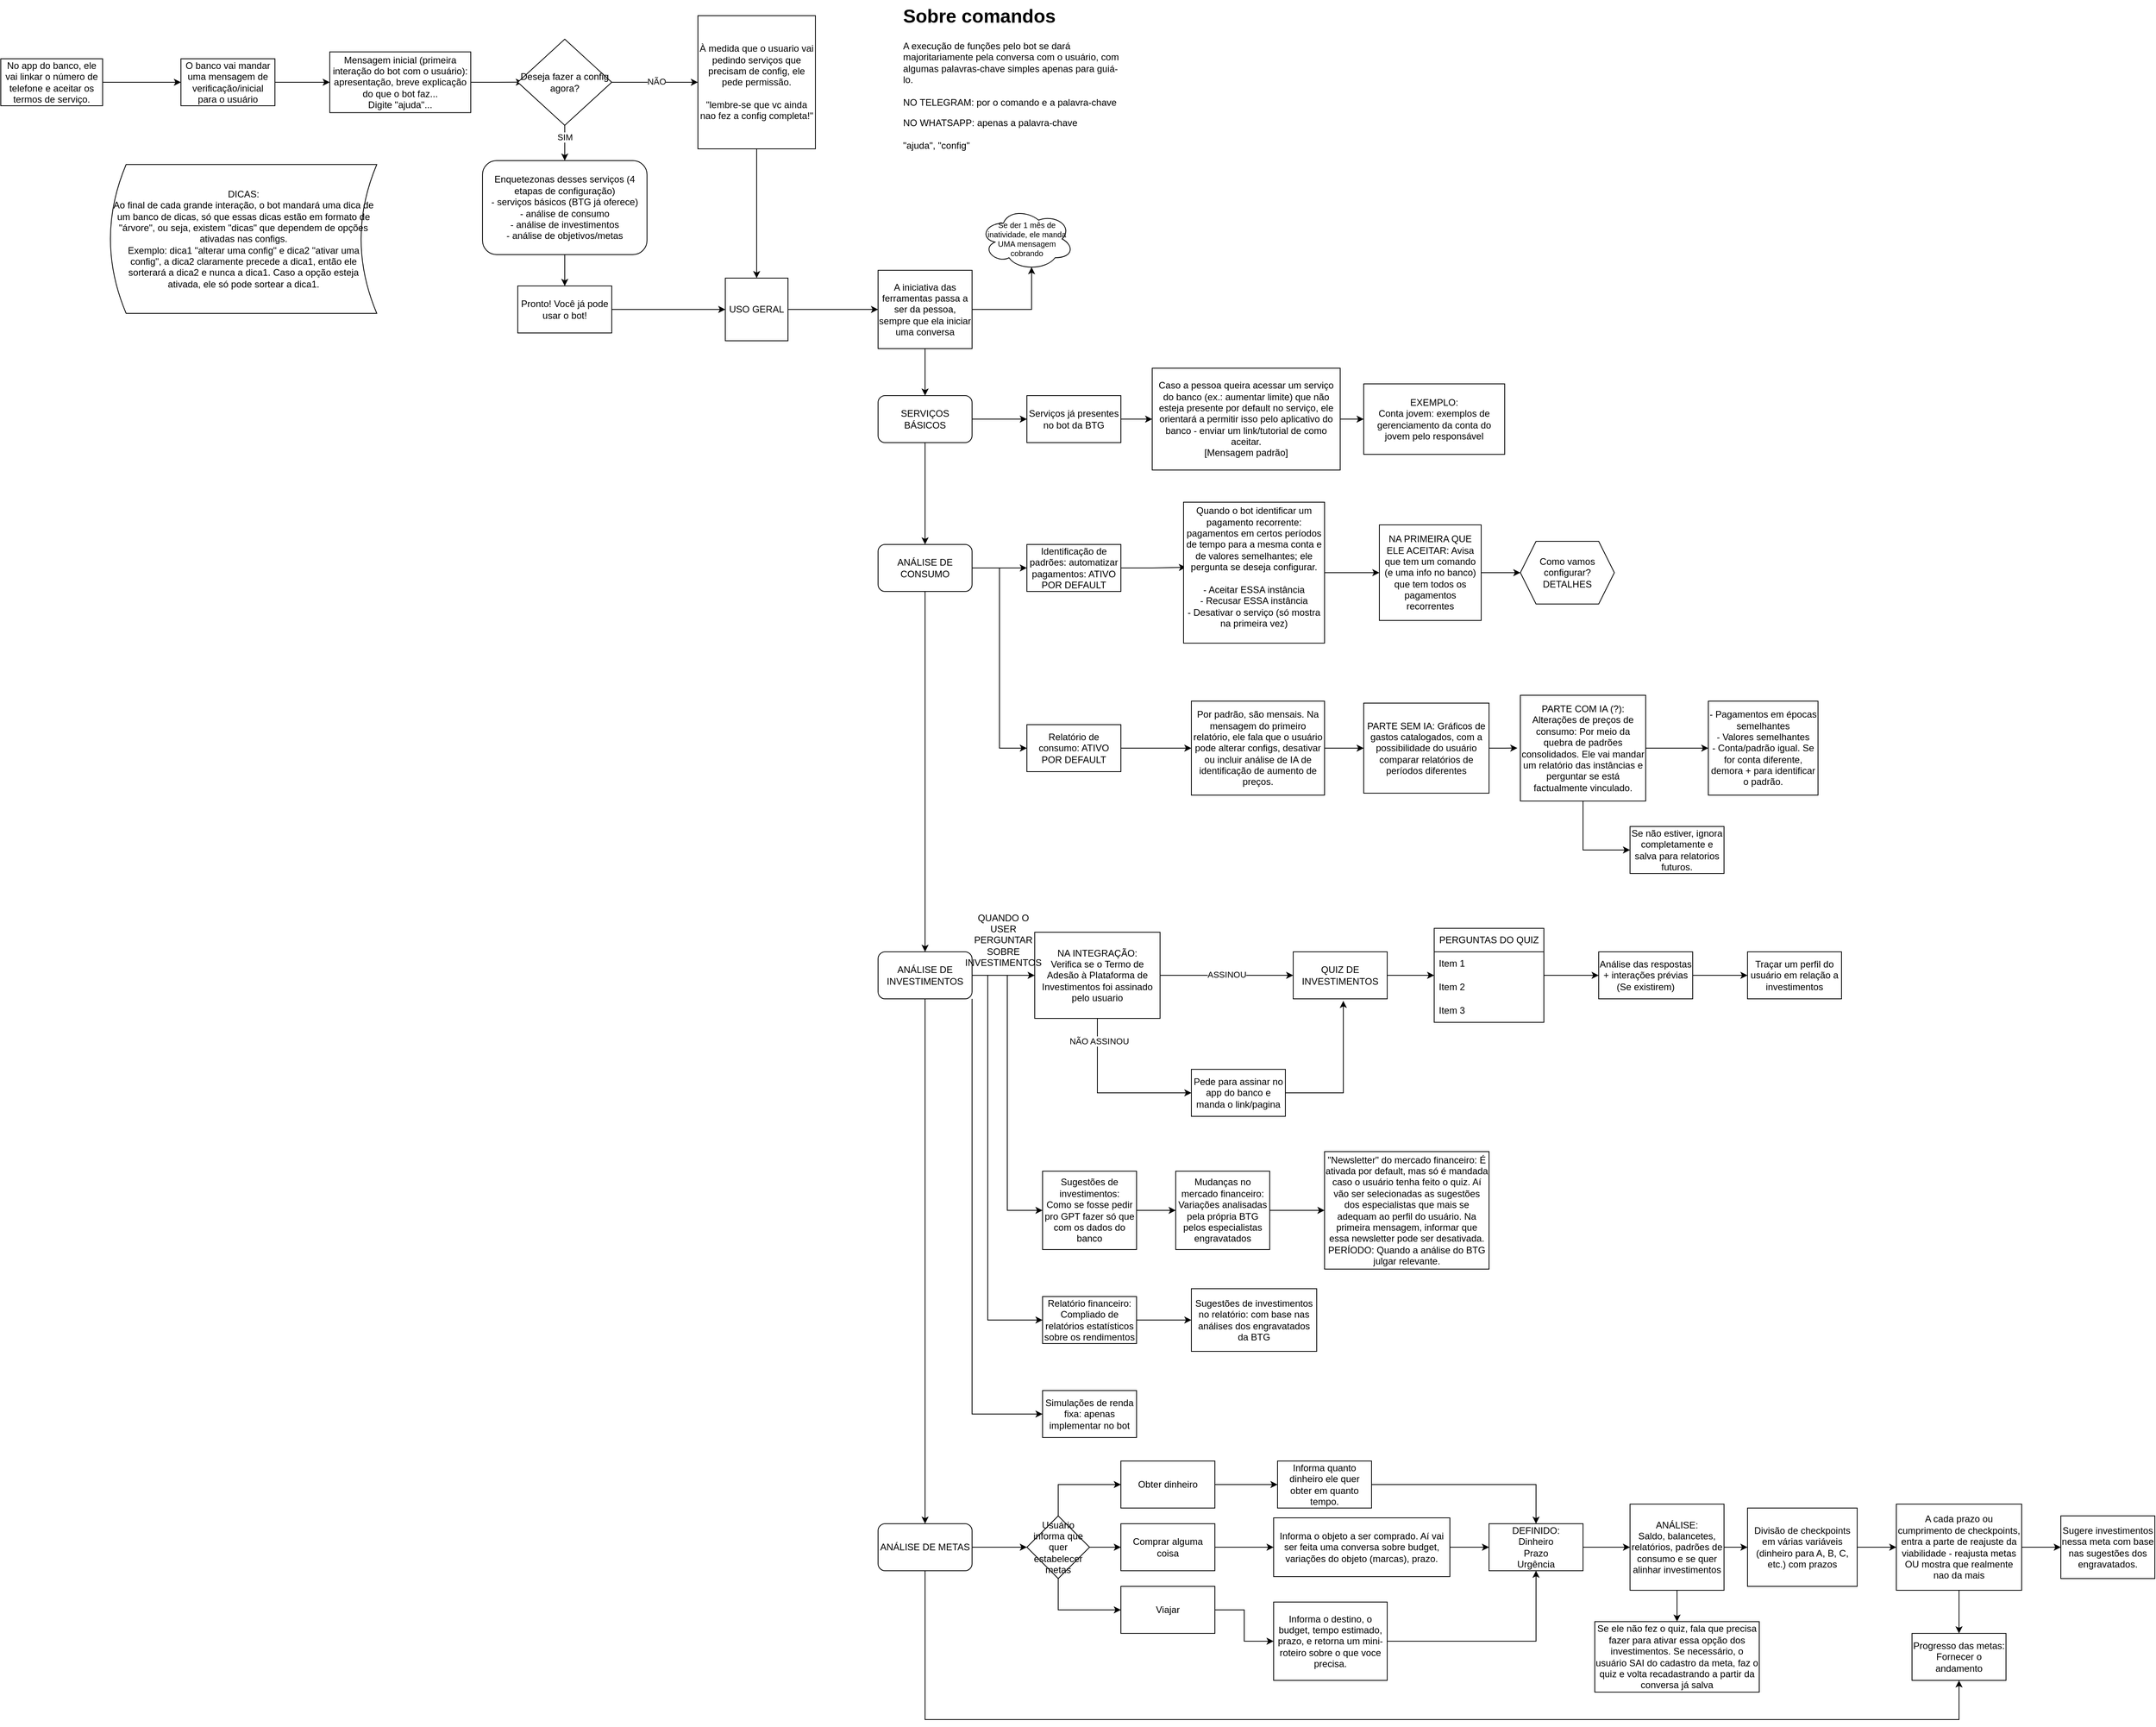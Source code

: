 <mxfile version="28.2.7">
  <diagram name="Page-1" id="_JsDTvI4LPfl8OlTr31s">
    <mxGraphModel dx="5813" dy="2687" grid="1" gridSize="10" guides="1" tooltips="1" connect="1" arrows="1" fold="1" page="1" pageScale="1" pageWidth="850" pageHeight="1100" math="0" shadow="0">
      <root>
        <mxCell id="0" />
        <mxCell id="1" parent="0" />
        <mxCell id="R2EAvxU0J0-hC88VYYGd-3" style="edgeStyle=orthogonalEdgeStyle;rounded=0;orthogonalLoop=1;jettySize=auto;html=1;" edge="1" parent="1" source="R2EAvxU0J0-hC88VYYGd-2">
          <mxGeometry relative="1" as="geometry">
            <mxPoint x="290" y="200" as="targetPoint" />
          </mxGeometry>
        </mxCell>
        <mxCell id="R2EAvxU0J0-hC88VYYGd-2" value="No app do banco, ele vai linkar o número de telefone e aceitar os termos de serviço." style="rounded=0;whiteSpace=wrap;html=1;" vertex="1" parent="1">
          <mxGeometry x="60" y="170" width="130" height="60" as="geometry" />
        </mxCell>
        <mxCell id="R2EAvxU0J0-hC88VYYGd-7" style="edgeStyle=orthogonalEdgeStyle;rounded=0;orthogonalLoop=1;jettySize=auto;html=1;" edge="1" parent="1" source="R2EAvxU0J0-hC88VYYGd-6">
          <mxGeometry relative="1" as="geometry">
            <mxPoint x="480" y="200" as="targetPoint" />
          </mxGeometry>
        </mxCell>
        <mxCell id="R2EAvxU0J0-hC88VYYGd-6" value="O banco vai mandar uma mensagem de verificação/inicial para o usuário" style="rounded=0;whiteSpace=wrap;html=1;" vertex="1" parent="1">
          <mxGeometry x="290" y="170" width="120" height="60" as="geometry" />
        </mxCell>
        <mxCell id="R2EAvxU0J0-hC88VYYGd-11" style="edgeStyle=orthogonalEdgeStyle;rounded=0;orthogonalLoop=1;jettySize=auto;html=1;entryX=0.054;entryY=0.499;entryDx=0;entryDy=0;entryPerimeter=0;" edge="1" parent="1" source="R2EAvxU0J0-hC88VYYGd-9" target="R2EAvxU0J0-hC88VYYGd-18">
          <mxGeometry relative="1" as="geometry">
            <mxPoint x="720" y="200" as="targetPoint" />
          </mxGeometry>
        </mxCell>
        <mxCell id="R2EAvxU0J0-hC88VYYGd-9" value="Mensagem inicial (primeira interação do bot com o usuário):&lt;br&gt;apresentação, breve explicação do que o bot faz...&lt;div&gt;Digite &quot;ajuda&quot;...&lt;/div&gt;" style="rounded=0;whiteSpace=wrap;html=1;" vertex="1" parent="1">
          <mxGeometry x="480" y="161.25" width="180" height="77.5" as="geometry" />
        </mxCell>
        <mxCell id="R2EAvxU0J0-hC88VYYGd-13" value="À medida que o usuario vai pedindo serviços que precisam de config, ele pede permissão.&lt;br&gt;&lt;br&gt;&quot;lembre-se que vc ainda nao fez a config completa!&quot;" style="rounded=0;whiteSpace=wrap;html=1;" vertex="1" parent="1">
          <mxGeometry x="950" y="115" width="150" height="170" as="geometry" />
        </mxCell>
        <mxCell id="R2EAvxU0J0-hC88VYYGd-17" style="edgeStyle=orthogonalEdgeStyle;rounded=0;orthogonalLoop=1;jettySize=auto;html=1;entryX=0.5;entryY=0;entryDx=0;entryDy=0;" edge="1" parent="1" source="R2EAvxU0J0-hC88VYYGd-15" target="R2EAvxU0J0-hC88VYYGd-16">
          <mxGeometry relative="1" as="geometry" />
        </mxCell>
        <mxCell id="R2EAvxU0J0-hC88VYYGd-15" value="Enquetezonas desses serviços (4 etapas de configuração)&lt;div&gt;- serviços básicos (BTG já oferece)&lt;/div&gt;- análise de consumo&lt;br&gt;- análise de investimentos&lt;br&gt;- análise de objetivos/metas" style="rounded=1;whiteSpace=wrap;html=1;" vertex="1" parent="1">
          <mxGeometry x="675" y="300" width="210" height="120" as="geometry" />
        </mxCell>
        <mxCell id="R2EAvxU0J0-hC88VYYGd-25" style="edgeStyle=orthogonalEdgeStyle;rounded=0;orthogonalLoop=1;jettySize=auto;html=1;" edge="1" parent="1" source="R2EAvxU0J0-hC88VYYGd-16" target="R2EAvxU0J0-hC88VYYGd-23">
          <mxGeometry relative="1" as="geometry" />
        </mxCell>
        <mxCell id="R2EAvxU0J0-hC88VYYGd-16" value="Pronto! Você já pode usar o bot!" style="rounded=0;whiteSpace=wrap;html=1;" vertex="1" parent="1">
          <mxGeometry x="720" y="460" width="120" height="60" as="geometry" />
        </mxCell>
        <mxCell id="R2EAvxU0J0-hC88VYYGd-19" style="edgeStyle=orthogonalEdgeStyle;rounded=0;orthogonalLoop=1;jettySize=auto;html=1;exitX=0.5;exitY=1;exitDx=0;exitDy=0;entryX=0.5;entryY=0;entryDx=0;entryDy=0;" edge="1" parent="1" source="R2EAvxU0J0-hC88VYYGd-18" target="R2EAvxU0J0-hC88VYYGd-15">
          <mxGeometry relative="1" as="geometry" />
        </mxCell>
        <mxCell id="R2EAvxU0J0-hC88VYYGd-20" value="SIM" style="edgeLabel;html=1;align=center;verticalAlign=middle;resizable=0;points=[];" vertex="1" connectable="0" parent="R2EAvxU0J0-hC88VYYGd-19">
          <mxGeometry x="-0.356" relative="1" as="geometry">
            <mxPoint as="offset" />
          </mxGeometry>
        </mxCell>
        <mxCell id="R2EAvxU0J0-hC88VYYGd-21" style="edgeStyle=orthogonalEdgeStyle;rounded=0;orthogonalLoop=1;jettySize=auto;html=1;entryX=0;entryY=0.5;entryDx=0;entryDy=0;" edge="1" parent="1" source="R2EAvxU0J0-hC88VYYGd-18" target="R2EAvxU0J0-hC88VYYGd-13">
          <mxGeometry relative="1" as="geometry">
            <mxPoint x="920.0" y="200" as="targetPoint" />
          </mxGeometry>
        </mxCell>
        <mxCell id="R2EAvxU0J0-hC88VYYGd-22" value="NÃO" style="edgeLabel;html=1;align=center;verticalAlign=middle;resizable=0;points=[];" vertex="1" connectable="0" parent="R2EAvxU0J0-hC88VYYGd-21">
          <mxGeometry x="0.036" y="1" relative="1" as="geometry">
            <mxPoint as="offset" />
          </mxGeometry>
        </mxCell>
        <mxCell id="R2EAvxU0J0-hC88VYYGd-18" value="Deseja fazer a config agora?" style="rhombus;whiteSpace=wrap;html=1;" vertex="1" parent="1">
          <mxGeometry x="720" y="145" width="120" height="110" as="geometry" />
        </mxCell>
        <mxCell id="R2EAvxU0J0-hC88VYYGd-27" style="edgeStyle=orthogonalEdgeStyle;rounded=0;orthogonalLoop=1;jettySize=auto;html=1;entryX=0;entryY=0.5;entryDx=0;entryDy=0;" edge="1" parent="1" source="R2EAvxU0J0-hC88VYYGd-23" target="R2EAvxU0J0-hC88VYYGd-26">
          <mxGeometry relative="1" as="geometry" />
        </mxCell>
        <mxCell id="R2EAvxU0J0-hC88VYYGd-23" value="USO GERAL" style="whiteSpace=wrap;html=1;aspect=fixed;" vertex="1" parent="1">
          <mxGeometry x="985" y="450" width="80" height="80" as="geometry" />
        </mxCell>
        <mxCell id="R2EAvxU0J0-hC88VYYGd-24" style="edgeStyle=orthogonalEdgeStyle;rounded=0;orthogonalLoop=1;jettySize=auto;html=1;entryX=0.5;entryY=0;entryDx=0;entryDy=0;" edge="1" parent="1" source="R2EAvxU0J0-hC88VYYGd-13" target="R2EAvxU0J0-hC88VYYGd-23">
          <mxGeometry relative="1" as="geometry" />
        </mxCell>
        <mxCell id="R2EAvxU0J0-hC88VYYGd-31" style="edgeStyle=orthogonalEdgeStyle;rounded=0;orthogonalLoop=1;jettySize=auto;html=1;entryX=0.55;entryY=0.95;entryDx=0;entryDy=0;entryPerimeter=0;" edge="1" parent="1" source="R2EAvxU0J0-hC88VYYGd-26" target="R2EAvxU0J0-hC88VYYGd-30">
          <mxGeometry relative="1" as="geometry">
            <mxPoint x="1380" y="490" as="targetPoint" />
            <Array as="points">
              <mxPoint x="1376" y="490" />
            </Array>
          </mxGeometry>
        </mxCell>
        <mxCell id="R2EAvxU0J0-hC88VYYGd-36" style="edgeStyle=orthogonalEdgeStyle;rounded=0;orthogonalLoop=1;jettySize=auto;html=1;entryX=0.5;entryY=0;entryDx=0;entryDy=0;" edge="1" parent="1" source="R2EAvxU0J0-hC88VYYGd-26" target="R2EAvxU0J0-hC88VYYGd-32">
          <mxGeometry relative="1" as="geometry" />
        </mxCell>
        <mxCell id="R2EAvxU0J0-hC88VYYGd-26" value="A iniciativa das ferramentas passa a ser da pessoa, sempre que ela iniciar uma conversa" style="rounded=0;whiteSpace=wrap;html=1;" vertex="1" parent="1">
          <mxGeometry x="1180" y="440" width="120" height="100" as="geometry" />
        </mxCell>
        <mxCell id="R2EAvxU0J0-hC88VYYGd-28" value="&lt;h1 style=&quot;margin-top: 0px;&quot;&gt;Sobre comandos&lt;/h1&gt;&lt;p&gt;A execução de funções pelo bot se dará majoritariamente pela conversa com o usuário, com algumas palavras-chave simples apenas para guiá-lo.&lt;br&gt;&lt;br&gt;NO TELEGRAM: por o comando e a palavra-chave&lt;/p&gt;&lt;p&gt;NO WHATSAPP: apenas a palavra-chave&lt;br&gt;&lt;br&gt;&quot;ajuda&quot;, &quot;config&quot;&lt;/p&gt;" style="text;html=1;whiteSpace=wrap;overflow=hidden;rounded=0;" vertex="1" parent="1">
          <mxGeometry x="1210" y="95" width="280" height="210" as="geometry" />
        </mxCell>
        <mxCell id="R2EAvxU0J0-hC88VYYGd-30" value="Se der 1 mês de inatividade, ele manda UMA mensagem cobrando" style="ellipse;shape=cloud;whiteSpace=wrap;html=1;verticalAlign=middle;fontSize=10;" vertex="1" parent="1">
          <mxGeometry x="1310" y="360" width="120" height="80" as="geometry" />
        </mxCell>
        <mxCell id="R2EAvxU0J0-hC88VYYGd-37" style="edgeStyle=orthogonalEdgeStyle;rounded=0;orthogonalLoop=1;jettySize=auto;html=1;exitX=0.5;exitY=1;exitDx=0;exitDy=0;entryX=0.5;entryY=0;entryDx=0;entryDy=0;" edge="1" parent="1" source="R2EAvxU0J0-hC88VYYGd-32" target="R2EAvxU0J0-hC88VYYGd-33">
          <mxGeometry relative="1" as="geometry" />
        </mxCell>
        <mxCell id="R2EAvxU0J0-hC88VYYGd-40" style="edgeStyle=orthogonalEdgeStyle;rounded=0;orthogonalLoop=1;jettySize=auto;html=1;" edge="1" parent="1" source="R2EAvxU0J0-hC88VYYGd-32">
          <mxGeometry relative="1" as="geometry">
            <mxPoint x="1370" y="630" as="targetPoint" />
          </mxGeometry>
        </mxCell>
        <mxCell id="R2EAvxU0J0-hC88VYYGd-32" value="SERVIÇOS BÁSICOS" style="rounded=1;whiteSpace=wrap;html=1;" vertex="1" parent="1">
          <mxGeometry x="1180" y="600" width="120" height="60" as="geometry" />
        </mxCell>
        <mxCell id="R2EAvxU0J0-hC88VYYGd-38" style="edgeStyle=orthogonalEdgeStyle;rounded=0;orthogonalLoop=1;jettySize=auto;html=1;exitX=0.5;exitY=1;exitDx=0;exitDy=0;entryX=0.5;entryY=0;entryDx=0;entryDy=0;" edge="1" parent="1" source="R2EAvxU0J0-hC88VYYGd-33" target="R2EAvxU0J0-hC88VYYGd-34">
          <mxGeometry relative="1" as="geometry" />
        </mxCell>
        <mxCell id="R2EAvxU0J0-hC88VYYGd-49" style="edgeStyle=orthogonalEdgeStyle;rounded=0;orthogonalLoop=1;jettySize=auto;html=1;exitX=1;exitY=0.5;exitDx=0;exitDy=0;" edge="1" parent="1" source="R2EAvxU0J0-hC88VYYGd-33">
          <mxGeometry relative="1" as="geometry">
            <mxPoint x="1370" y="819.939" as="targetPoint" />
            <Array as="points">
              <mxPoint x="1360" y="820" />
              <mxPoint x="1360" y="820" />
            </Array>
          </mxGeometry>
        </mxCell>
        <mxCell id="R2EAvxU0J0-hC88VYYGd-70" style="edgeStyle=orthogonalEdgeStyle;rounded=0;orthogonalLoop=1;jettySize=auto;html=1;entryX=0;entryY=0.5;entryDx=0;entryDy=0;" edge="1" parent="1" source="R2EAvxU0J0-hC88VYYGd-33" target="R2EAvxU0J0-hC88VYYGd-68">
          <mxGeometry relative="1" as="geometry" />
        </mxCell>
        <mxCell id="R2EAvxU0J0-hC88VYYGd-33" value="ANÁLISE DE CONSUMO" style="rounded=1;whiteSpace=wrap;html=1;" vertex="1" parent="1">
          <mxGeometry x="1180" y="790" width="120" height="60" as="geometry" />
        </mxCell>
        <mxCell id="R2EAvxU0J0-hC88VYYGd-39" style="edgeStyle=orthogonalEdgeStyle;rounded=0;orthogonalLoop=1;jettySize=auto;html=1;" edge="1" parent="1" source="R2EAvxU0J0-hC88VYYGd-34" target="R2EAvxU0J0-hC88VYYGd-35">
          <mxGeometry relative="1" as="geometry" />
        </mxCell>
        <mxCell id="R2EAvxU0J0-hC88VYYGd-87" style="edgeStyle=orthogonalEdgeStyle;rounded=0;orthogonalLoop=1;jettySize=auto;html=1;entryX=0;entryY=0.5;entryDx=0;entryDy=0;" edge="1" parent="1" source="R2EAvxU0J0-hC88VYYGd-34" target="R2EAvxU0J0-hC88VYYGd-86">
          <mxGeometry relative="1" as="geometry" />
        </mxCell>
        <mxCell id="R2EAvxU0J0-hC88VYYGd-113" style="edgeStyle=orthogonalEdgeStyle;rounded=0;orthogonalLoop=1;jettySize=auto;html=1;entryX=0;entryY=0.5;entryDx=0;entryDy=0;" edge="1" parent="1" source="R2EAvxU0J0-hC88VYYGd-34" target="R2EAvxU0J0-hC88VYYGd-114">
          <mxGeometry relative="1" as="geometry">
            <mxPoint x="1340" y="1670" as="targetPoint" />
          </mxGeometry>
        </mxCell>
        <mxCell id="R2EAvxU0J0-hC88VYYGd-122" style="edgeStyle=orthogonalEdgeStyle;rounded=0;orthogonalLoop=1;jettySize=auto;html=1;" edge="1" parent="1" source="R2EAvxU0J0-hC88VYYGd-34" target="R2EAvxU0J0-hC88VYYGd-121">
          <mxGeometry relative="1" as="geometry">
            <Array as="points">
              <mxPoint x="1320" y="1340" />
              <mxPoint x="1320" y="1780" />
            </Array>
          </mxGeometry>
        </mxCell>
        <mxCell id="R2EAvxU0J0-hC88VYYGd-127" style="edgeStyle=orthogonalEdgeStyle;rounded=0;orthogonalLoop=1;jettySize=auto;html=1;" edge="1" parent="1" source="R2EAvxU0J0-hC88VYYGd-34" target="R2EAvxU0J0-hC88VYYGd-126">
          <mxGeometry relative="1" as="geometry">
            <Array as="points">
              <mxPoint x="1300" y="1900" />
            </Array>
          </mxGeometry>
        </mxCell>
        <mxCell id="R2EAvxU0J0-hC88VYYGd-34" value="ANÁLISE DE INVESTIMENTOS" style="rounded=1;whiteSpace=wrap;html=1;" vertex="1" parent="1">
          <mxGeometry x="1180" y="1310" width="120" height="60" as="geometry" />
        </mxCell>
        <mxCell id="R2EAvxU0J0-hC88VYYGd-129" style="edgeStyle=orthogonalEdgeStyle;rounded=0;orthogonalLoop=1;jettySize=auto;html=1;" edge="1" parent="1" source="R2EAvxU0J0-hC88VYYGd-35" target="R2EAvxU0J0-hC88VYYGd-128">
          <mxGeometry relative="1" as="geometry" />
        </mxCell>
        <mxCell id="R2EAvxU0J0-hC88VYYGd-157" style="edgeStyle=orthogonalEdgeStyle;rounded=0;orthogonalLoop=1;jettySize=auto;html=1;" edge="1" parent="1" source="R2EAvxU0J0-hC88VYYGd-35" target="R2EAvxU0J0-hC88VYYGd-154">
          <mxGeometry relative="1" as="geometry">
            <Array as="points">
              <mxPoint x="1240" y="2290" />
              <mxPoint x="2560" y="2290" />
            </Array>
          </mxGeometry>
        </mxCell>
        <mxCell id="R2EAvxU0J0-hC88VYYGd-35" value="ANÁLISE DE METAS" style="rounded=1;whiteSpace=wrap;html=1;" vertex="1" parent="1">
          <mxGeometry x="1180" y="2040" width="120" height="60" as="geometry" />
        </mxCell>
        <mxCell id="R2EAvxU0J0-hC88VYYGd-42" style="edgeStyle=orthogonalEdgeStyle;rounded=0;orthogonalLoop=1;jettySize=auto;html=1;" edge="1" parent="1" source="R2EAvxU0J0-hC88VYYGd-41" target="R2EAvxU0J0-hC88VYYGd-43">
          <mxGeometry relative="1" as="geometry">
            <mxPoint x="1530" y="630" as="targetPoint" />
          </mxGeometry>
        </mxCell>
        <mxCell id="R2EAvxU0J0-hC88VYYGd-41" value="Serviços já presentes no bot da BTG" style="rounded=0;whiteSpace=wrap;html=1;" vertex="1" parent="1">
          <mxGeometry x="1370" y="600" width="120" height="60" as="geometry" />
        </mxCell>
        <mxCell id="R2EAvxU0J0-hC88VYYGd-46" style="edgeStyle=orthogonalEdgeStyle;rounded=0;orthogonalLoop=1;jettySize=auto;html=1;entryX=0;entryY=0.5;entryDx=0;entryDy=0;" edge="1" parent="1" source="R2EAvxU0J0-hC88VYYGd-43" target="R2EAvxU0J0-hC88VYYGd-45">
          <mxGeometry relative="1" as="geometry" />
        </mxCell>
        <mxCell id="R2EAvxU0J0-hC88VYYGd-43" value="Caso a pessoa queira acessar um serviço do banco (ex.: aumentar limite) que não esteja presente por default no serviço, ele orientará a permitir isso pelo aplicativo do banco - enviar um link/tutorial de como aceitar.&lt;br&gt;[Mensagem padrão]" style="rounded=0;whiteSpace=wrap;html=1;" vertex="1" parent="1">
          <mxGeometry x="1530" y="565" width="240" height="130" as="geometry" />
        </mxCell>
        <mxCell id="R2EAvxU0J0-hC88VYYGd-45" value="&lt;div&gt;EXEMPLO:&lt;/div&gt;&lt;div&gt;Conta jovem: exemplos de gerenciamento da conta do jovem pelo responsável&lt;/div&gt;" style="rounded=0;whiteSpace=wrap;html=1;" vertex="1" parent="1">
          <mxGeometry x="1800" y="585" width="180" height="90" as="geometry" />
        </mxCell>
        <mxCell id="R2EAvxU0J0-hC88VYYGd-53" style="edgeStyle=orthogonalEdgeStyle;rounded=0;orthogonalLoop=1;jettySize=auto;html=1;entryX=0.017;entryY=0.462;entryDx=0;entryDy=0;entryPerimeter=0;" edge="1" parent="1" source="R2EAvxU0J0-hC88VYYGd-50" target="R2EAvxU0J0-hC88VYYGd-54">
          <mxGeometry relative="1" as="geometry">
            <mxPoint x="1430" y="920" as="targetPoint" />
          </mxGeometry>
        </mxCell>
        <mxCell id="R2EAvxU0J0-hC88VYYGd-50" value="Identificação de padrões: automatizar pagamentos: ATIVO POR DEFAULT" style="rounded=0;whiteSpace=wrap;html=1;" vertex="1" parent="1">
          <mxGeometry x="1370" y="790" width="120" height="60" as="geometry" />
        </mxCell>
        <mxCell id="R2EAvxU0J0-hC88VYYGd-64" style="edgeStyle=orthogonalEdgeStyle;rounded=0;orthogonalLoop=1;jettySize=auto;html=1;" edge="1" parent="1" source="R2EAvxU0J0-hC88VYYGd-54" target="R2EAvxU0J0-hC88VYYGd-65">
          <mxGeometry relative="1" as="geometry">
            <mxPoint x="1820" y="826.0" as="targetPoint" />
          </mxGeometry>
        </mxCell>
        <mxCell id="R2EAvxU0J0-hC88VYYGd-54" value="Quando o bot identificar um pagamento recorrente: pagamentos em certos períodos de tempo para a mesma conta e de valores semelhantes; ele pergunta se deseja configurar.&lt;br&gt;&lt;div&gt;&lt;br&gt;&lt;/div&gt;&lt;div&gt;- Aceitar ESSA instância&lt;/div&gt;&lt;div&gt;- Recusar ESSA instância&lt;/div&gt;&lt;div&gt;- Desativar o serviço (só mostra na primeira vez)&lt;br&gt;&lt;br&gt;&lt;/div&gt;" style="rounded=0;whiteSpace=wrap;html=1;align=center;" vertex="1" parent="1">
          <mxGeometry x="1570" y="736.0" width="180" height="180" as="geometry" />
        </mxCell>
        <mxCell id="R2EAvxU0J0-hC88VYYGd-66" style="edgeStyle=orthogonalEdgeStyle;rounded=0;orthogonalLoop=1;jettySize=auto;html=1;" edge="1" parent="1" source="R2EAvxU0J0-hC88VYYGd-65">
          <mxGeometry relative="1" as="geometry">
            <mxPoint x="2000" y="826" as="targetPoint" />
          </mxGeometry>
        </mxCell>
        <mxCell id="R2EAvxU0J0-hC88VYYGd-65" value="NA PRIMEIRA QUE ELE ACEITAR: Avisa que tem um comando (e uma info no banco) que tem todos os pagamentos recorrentes" style="rounded=0;whiteSpace=wrap;html=1;" vertex="1" parent="1">
          <mxGeometry x="1820" y="765" width="130" height="122" as="geometry" />
        </mxCell>
        <mxCell id="R2EAvxU0J0-hC88VYYGd-67" value="Como vamos configurar?&lt;br&gt;DETALHES" style="shape=hexagon;perimeter=hexagonPerimeter2;whiteSpace=wrap;html=1;fixedSize=1;" vertex="1" parent="1">
          <mxGeometry x="2000" y="786" width="120" height="80" as="geometry" />
        </mxCell>
        <mxCell id="R2EAvxU0J0-hC88VYYGd-72" style="edgeStyle=orthogonalEdgeStyle;rounded=0;orthogonalLoop=1;jettySize=auto;html=1;entryX=0;entryY=0.5;entryDx=0;entryDy=0;" edge="1" parent="1" source="R2EAvxU0J0-hC88VYYGd-68" target="R2EAvxU0J0-hC88VYYGd-73">
          <mxGeometry relative="1" as="geometry">
            <mxPoint x="1570" y="1010" as="targetPoint" />
          </mxGeometry>
        </mxCell>
        <mxCell id="R2EAvxU0J0-hC88VYYGd-68" value="Relatório de consumo: ATIVO POR DEFAULT" style="rounded=0;whiteSpace=wrap;html=1;" vertex="1" parent="1">
          <mxGeometry x="1370" y="1020" width="120" height="60" as="geometry" />
        </mxCell>
        <mxCell id="R2EAvxU0J0-hC88VYYGd-75" style="edgeStyle=orthogonalEdgeStyle;rounded=0;orthogonalLoop=1;jettySize=auto;html=1;" edge="1" parent="1" source="R2EAvxU0J0-hC88VYYGd-73">
          <mxGeometry relative="1" as="geometry">
            <mxPoint x="1800" y="1050" as="targetPoint" />
          </mxGeometry>
        </mxCell>
        <mxCell id="R2EAvxU0J0-hC88VYYGd-73" value="Por padrão, são mensais. Na mensagem do primeiro relatório, ele fala que o usuário pode alterar configs, desativar ou incluir análise de IA de identificação de aumento de preços." style="rounded=0;whiteSpace=wrap;html=1;" vertex="1" parent="1">
          <mxGeometry x="1580" y="990" width="170" height="120" as="geometry" />
        </mxCell>
        <mxCell id="R2EAvxU0J0-hC88VYYGd-76" value="&lt;div&gt;DICAS:&lt;/div&gt;Ao final de cada grande interação, o bot mandará uma dica de um banco de dicas, só que essas dicas estão em formato de &quot;árvore&quot;, ou seja, existem &quot;dicas&quot; que dependem de opções ativadas nas configs.&lt;br&gt;Exemplo: dica1 &quot;alterar uma config&quot; e dica2 &quot;ativar uma config&quot;, a dica2 claramente precede a dica1, então ele sorterará a dica2 e nunca a dica1. Caso a opção esteja ativada, ele só pode sortear a dica1." style="shape=dataStorage;whiteSpace=wrap;html=1;fixedSize=1;" vertex="1" parent="1">
          <mxGeometry x="200" y="305" width="340" height="190" as="geometry" />
        </mxCell>
        <mxCell id="R2EAvxU0J0-hC88VYYGd-77" value="PARTE SEM IA: Gráficos de gastos catalogados, com a possibilidade do usuário comparar relatórios de períodos diferentes" style="rounded=0;whiteSpace=wrap;html=1;" vertex="1" parent="1">
          <mxGeometry x="1800" y="992.5" width="160" height="115" as="geometry" />
        </mxCell>
        <mxCell id="R2EAvxU0J0-hC88VYYGd-81" style="edgeStyle=orthogonalEdgeStyle;rounded=0;orthogonalLoop=1;jettySize=auto;html=1;" edge="1" parent="1" source="R2EAvxU0J0-hC88VYYGd-78" target="R2EAvxU0J0-hC88VYYGd-83">
          <mxGeometry relative="1" as="geometry">
            <mxPoint x="2180" y="1050" as="targetPoint" />
          </mxGeometry>
        </mxCell>
        <mxCell id="R2EAvxU0J0-hC88VYYGd-84" style="edgeStyle=orthogonalEdgeStyle;rounded=0;orthogonalLoop=1;jettySize=auto;html=1;entryX=0;entryY=0.5;entryDx=0;entryDy=0;" edge="1" parent="1" source="R2EAvxU0J0-hC88VYYGd-78" target="R2EAvxU0J0-hC88VYYGd-85">
          <mxGeometry relative="1" as="geometry">
            <mxPoint x="2110" y="1190" as="targetPoint" />
          </mxGeometry>
        </mxCell>
        <mxCell id="R2EAvxU0J0-hC88VYYGd-78" value="PARTE COM IA (?): Alterações de preços de consumo: Por meio da quebra de padrões consolidados. Ele vai mandar um relatório das instâncias e perguntar se está factualmente vinculado." style="rounded=0;whiteSpace=wrap;html=1;" vertex="1" parent="1">
          <mxGeometry x="2000" y="982.5" width="160" height="135" as="geometry" />
        </mxCell>
        <mxCell id="R2EAvxU0J0-hC88VYYGd-79" style="edgeStyle=orthogonalEdgeStyle;rounded=0;orthogonalLoop=1;jettySize=auto;html=1;entryX=-0.024;entryY=0.499;entryDx=0;entryDy=0;entryPerimeter=0;" edge="1" parent="1" source="R2EAvxU0J0-hC88VYYGd-77" target="R2EAvxU0J0-hC88VYYGd-78">
          <mxGeometry relative="1" as="geometry" />
        </mxCell>
        <mxCell id="R2EAvxU0J0-hC88VYYGd-83" value="&lt;div&gt;- Pagamentos em épocas semelhantes&lt;/div&gt;&lt;div&gt;- Valores semelhantes&lt;/div&gt;&lt;div&gt;- Conta/padrão igual. Se for conta diferente, demora + para identificar o padrão.&lt;/div&gt;" style="rounded=0;whiteSpace=wrap;html=1;" vertex="1" parent="1">
          <mxGeometry x="2240" y="990" width="140" height="120" as="geometry" />
        </mxCell>
        <mxCell id="R2EAvxU0J0-hC88VYYGd-85" value="Se não estiver, ignora completamente e salva para relatorios futuros." style="rounded=0;whiteSpace=wrap;html=1;" vertex="1" parent="1">
          <mxGeometry x="2140" y="1150" width="120" height="60" as="geometry" />
        </mxCell>
        <mxCell id="R2EAvxU0J0-hC88VYYGd-88" style="edgeStyle=orthogonalEdgeStyle;rounded=0;orthogonalLoop=1;jettySize=auto;html=1;entryX=0;entryY=0.5;entryDx=0;entryDy=0;" edge="1" parent="1" source="R2EAvxU0J0-hC88VYYGd-86" target="R2EAvxU0J0-hC88VYYGd-89">
          <mxGeometry relative="1" as="geometry">
            <mxPoint x="1460" y="1490" as="targetPoint" />
            <Array as="points">
              <mxPoint x="1460" y="1490" />
            </Array>
          </mxGeometry>
        </mxCell>
        <mxCell id="R2EAvxU0J0-hC88VYYGd-93" value="NÃO ASSINOU" style="edgeLabel;html=1;align=center;verticalAlign=middle;resizable=0;points=[];" vertex="1" connectable="0" parent="R2EAvxU0J0-hC88VYYGd-88">
          <mxGeometry x="-0.736" y="2" relative="1" as="geometry">
            <mxPoint as="offset" />
          </mxGeometry>
        </mxCell>
        <mxCell id="R2EAvxU0J0-hC88VYYGd-91" style="edgeStyle=orthogonalEdgeStyle;rounded=0;orthogonalLoop=1;jettySize=auto;html=1;entryX=0;entryY=0.5;entryDx=0;entryDy=0;" edge="1" parent="1" source="R2EAvxU0J0-hC88VYYGd-86" target="R2EAvxU0J0-hC88VYYGd-90">
          <mxGeometry relative="1" as="geometry" />
        </mxCell>
        <mxCell id="R2EAvxU0J0-hC88VYYGd-95" value="ASSINOU" style="edgeLabel;html=1;align=center;verticalAlign=middle;resizable=0;points=[];" vertex="1" connectable="0" parent="R2EAvxU0J0-hC88VYYGd-91">
          <mxGeometry x="-0.002" y="1" relative="1" as="geometry">
            <mxPoint as="offset" />
          </mxGeometry>
        </mxCell>
        <mxCell id="R2EAvxU0J0-hC88VYYGd-86" value="NA INTEGRAÇÃO:&lt;br&gt;Verifica se o&amp;nbsp;Termo de Adesão à Plataforma de Investimentos foi assinado pelo usuario" style="rounded=0;whiteSpace=wrap;html=1;" vertex="1" parent="1">
          <mxGeometry x="1380" y="1285" width="160" height="110" as="geometry" />
        </mxCell>
        <mxCell id="R2EAvxU0J0-hC88VYYGd-89" value="Pede para assinar no app do banco e manda o link/pagina" style="rounded=0;whiteSpace=wrap;html=1;" vertex="1" parent="1">
          <mxGeometry x="1580" y="1460" width="120" height="60" as="geometry" />
        </mxCell>
        <mxCell id="R2EAvxU0J0-hC88VYYGd-108" style="edgeStyle=orthogonalEdgeStyle;rounded=0;orthogonalLoop=1;jettySize=auto;html=1;" edge="1" parent="1" source="R2EAvxU0J0-hC88VYYGd-90" target="R2EAvxU0J0-hC88VYYGd-103">
          <mxGeometry relative="1" as="geometry" />
        </mxCell>
        <mxCell id="R2EAvxU0J0-hC88VYYGd-90" value="QUIZ DE INVESTIMENTOS" style="rounded=0;whiteSpace=wrap;html=1;" vertex="1" parent="1">
          <mxGeometry x="1710" y="1310" width="120" height="60" as="geometry" />
        </mxCell>
        <mxCell id="R2EAvxU0J0-hC88VYYGd-92" style="edgeStyle=orthogonalEdgeStyle;rounded=0;orthogonalLoop=1;jettySize=auto;html=1;entryX=0.533;entryY=1.043;entryDx=0;entryDy=0;entryPerimeter=0;" edge="1" parent="1" source="R2EAvxU0J0-hC88VYYGd-89" target="R2EAvxU0J0-hC88VYYGd-90">
          <mxGeometry relative="1" as="geometry">
            <Array as="points">
              <mxPoint x="1774" y="1490" />
            </Array>
          </mxGeometry>
        </mxCell>
        <mxCell id="R2EAvxU0J0-hC88VYYGd-97" value="QUANDO O USER PERGUNTAR SOBRE INVESTIMENTOS" style="text;html=1;whiteSpace=wrap;strokeColor=none;fillColor=none;align=center;verticalAlign=middle;rounded=0;" vertex="1" parent="1">
          <mxGeometry x="1310" y="1280" width="60" height="30" as="geometry" />
        </mxCell>
        <mxCell id="R2EAvxU0J0-hC88VYYGd-109" style="edgeStyle=orthogonalEdgeStyle;rounded=0;orthogonalLoop=1;jettySize=auto;html=1;" edge="1" parent="1" source="R2EAvxU0J0-hC88VYYGd-103">
          <mxGeometry relative="1" as="geometry">
            <mxPoint x="2100" y="1340" as="targetPoint" />
            <Array as="points">
              <mxPoint x="2080" y="1340" />
              <mxPoint x="2080" y="1340" />
            </Array>
          </mxGeometry>
        </mxCell>
        <mxCell id="R2EAvxU0J0-hC88VYYGd-103" value="PERGUNTAS DO QUIZ" style="swimlane;fontStyle=0;childLayout=stackLayout;horizontal=1;startSize=30;horizontalStack=0;resizeParent=1;resizeParentMax=0;resizeLast=0;collapsible=1;marginBottom=0;whiteSpace=wrap;html=1;" vertex="1" parent="1">
          <mxGeometry x="1890" y="1280" width="140" height="120" as="geometry">
            <mxRectangle x="1920" y="1280" width="170" height="30" as="alternateBounds" />
          </mxGeometry>
        </mxCell>
        <mxCell id="R2EAvxU0J0-hC88VYYGd-104" value="Item 1" style="text;strokeColor=none;fillColor=none;align=left;verticalAlign=middle;spacingLeft=4;spacingRight=4;overflow=hidden;points=[[0,0.5],[1,0.5]];portConstraint=eastwest;rotatable=0;whiteSpace=wrap;html=1;" vertex="1" parent="R2EAvxU0J0-hC88VYYGd-103">
          <mxGeometry y="30" width="140" height="30" as="geometry" />
        </mxCell>
        <mxCell id="R2EAvxU0J0-hC88VYYGd-105" value="Item 2" style="text;strokeColor=none;fillColor=none;align=left;verticalAlign=middle;spacingLeft=4;spacingRight=4;overflow=hidden;points=[[0,0.5],[1,0.5]];portConstraint=eastwest;rotatable=0;whiteSpace=wrap;html=1;" vertex="1" parent="R2EAvxU0J0-hC88VYYGd-103">
          <mxGeometry y="60" width="140" height="30" as="geometry" />
        </mxCell>
        <mxCell id="R2EAvxU0J0-hC88VYYGd-106" value="Item 3" style="text;strokeColor=none;fillColor=none;align=left;verticalAlign=middle;spacingLeft=4;spacingRight=4;overflow=hidden;points=[[0,0.5],[1,0.5]];portConstraint=eastwest;rotatable=0;whiteSpace=wrap;html=1;" vertex="1" parent="R2EAvxU0J0-hC88VYYGd-103">
          <mxGeometry y="90" width="140" height="30" as="geometry" />
        </mxCell>
        <mxCell id="R2EAvxU0J0-hC88VYYGd-111" style="edgeStyle=orthogonalEdgeStyle;rounded=0;orthogonalLoop=1;jettySize=auto;html=1;entryX=0;entryY=0.5;entryDx=0;entryDy=0;" edge="1" parent="1" source="R2EAvxU0J0-hC88VYYGd-110" target="R2EAvxU0J0-hC88VYYGd-112">
          <mxGeometry relative="1" as="geometry">
            <mxPoint x="2280" y="1340" as="targetPoint" />
          </mxGeometry>
        </mxCell>
        <mxCell id="R2EAvxU0J0-hC88VYYGd-110" value="Análise das respostas + interações prévias (Se existirem)" style="rounded=0;whiteSpace=wrap;html=1;" vertex="1" parent="1">
          <mxGeometry x="2100" y="1310" width="120" height="60" as="geometry" />
        </mxCell>
        <mxCell id="R2EAvxU0J0-hC88VYYGd-112" value="Traçar um perfil do usuário em relação a investimentos" style="rounded=0;whiteSpace=wrap;html=1;" vertex="1" parent="1">
          <mxGeometry x="2290" y="1310" width="120" height="60" as="geometry" />
        </mxCell>
        <mxCell id="R2EAvxU0J0-hC88VYYGd-115" style="edgeStyle=orthogonalEdgeStyle;rounded=0;orthogonalLoop=1;jettySize=auto;html=1;entryX=0;entryY=0.5;entryDx=0;entryDy=0;" edge="1" parent="1" source="R2EAvxU0J0-hC88VYYGd-114" target="R2EAvxU0J0-hC88VYYGd-116">
          <mxGeometry relative="1" as="geometry">
            <mxPoint x="1550" y="1640" as="targetPoint" />
          </mxGeometry>
        </mxCell>
        <mxCell id="R2EAvxU0J0-hC88VYYGd-114" value="Sugestões de investimentos:&lt;br&gt;Como se fosse pedir pro GPT fazer só que com os dados do banco" style="rounded=0;whiteSpace=wrap;html=1;" vertex="1" parent="1">
          <mxGeometry x="1390" y="1590" width="120" height="100" as="geometry" />
        </mxCell>
        <mxCell id="R2EAvxU0J0-hC88VYYGd-117" style="edgeStyle=orthogonalEdgeStyle;rounded=0;orthogonalLoop=1;jettySize=auto;html=1;" edge="1" parent="1" source="R2EAvxU0J0-hC88VYYGd-116" target="R2EAvxU0J0-hC88VYYGd-118">
          <mxGeometry relative="1" as="geometry">
            <mxPoint x="1730" y="1640" as="targetPoint" />
          </mxGeometry>
        </mxCell>
        <mxCell id="R2EAvxU0J0-hC88VYYGd-116" value="Mudanças no mercado financeiro: Variações analisadas pela própria BTG pelos especialistas engravatados" style="rounded=0;whiteSpace=wrap;html=1;" vertex="1" parent="1">
          <mxGeometry x="1560" y="1590" width="120" height="100" as="geometry" />
        </mxCell>
        <mxCell id="R2EAvxU0J0-hC88VYYGd-118" value="&quot;Newsletter&quot; do mercado financeiro: É ativada por default, mas só é mandada caso o usuário tenha feito o quiz. Aí vão ser selecionadas as sugestões dos especialistas que mais se adequam ao perfil do usuário. Na primeira mensagem, informar que essa newsletter pode ser desativada. PERÍODO: Quando a análise do BTG julgar relevante." style="rounded=0;whiteSpace=wrap;html=1;" vertex="1" parent="1">
          <mxGeometry x="1750" y="1565" width="210" height="150" as="geometry" />
        </mxCell>
        <mxCell id="R2EAvxU0J0-hC88VYYGd-124" style="edgeStyle=orthogonalEdgeStyle;rounded=0;orthogonalLoop=1;jettySize=auto;html=1;" edge="1" parent="1" source="R2EAvxU0J0-hC88VYYGd-121" target="R2EAvxU0J0-hC88VYYGd-125">
          <mxGeometry relative="1" as="geometry">
            <mxPoint x="1560" y="1780" as="targetPoint" />
          </mxGeometry>
        </mxCell>
        <mxCell id="R2EAvxU0J0-hC88VYYGd-121" value="Relatório financeiro: Compliado de relatórios estatísticos sobre os rendimentos" style="rounded=0;whiteSpace=wrap;html=1;" vertex="1" parent="1">
          <mxGeometry x="1390" y="1750" width="120" height="60" as="geometry" />
        </mxCell>
        <mxCell id="R2EAvxU0J0-hC88VYYGd-125" value="Sugestões de investimentos no relatório: com base nas análises dos engravatados da BTG" style="rounded=0;whiteSpace=wrap;html=1;" vertex="1" parent="1">
          <mxGeometry x="1580" y="1740" width="160" height="80" as="geometry" />
        </mxCell>
        <mxCell id="R2EAvxU0J0-hC88VYYGd-126" value="Simulações de renda fixa: apenas implementar no bot" style="rounded=0;whiteSpace=wrap;html=1;" vertex="1" parent="1">
          <mxGeometry x="1390" y="1870" width="120" height="60" as="geometry" />
        </mxCell>
        <mxCell id="R2EAvxU0J0-hC88VYYGd-133" style="edgeStyle=orthogonalEdgeStyle;rounded=0;orthogonalLoop=1;jettySize=auto;html=1;" edge="1" parent="1" source="R2EAvxU0J0-hC88VYYGd-128" target="R2EAvxU0J0-hC88VYYGd-130">
          <mxGeometry relative="1" as="geometry">
            <Array as="points">
              <mxPoint x="1410" y="1990" />
            </Array>
          </mxGeometry>
        </mxCell>
        <mxCell id="R2EAvxU0J0-hC88VYYGd-134" style="edgeStyle=orthogonalEdgeStyle;rounded=0;orthogonalLoop=1;jettySize=auto;html=1;" edge="1" parent="1" source="R2EAvxU0J0-hC88VYYGd-128" target="R2EAvxU0J0-hC88VYYGd-131">
          <mxGeometry relative="1" as="geometry" />
        </mxCell>
        <mxCell id="R2EAvxU0J0-hC88VYYGd-136" style="edgeStyle=orthogonalEdgeStyle;rounded=0;orthogonalLoop=1;jettySize=auto;html=1;entryX=0;entryY=0.5;entryDx=0;entryDy=0;" edge="1" parent="1" source="R2EAvxU0J0-hC88VYYGd-128" target="R2EAvxU0J0-hC88VYYGd-132">
          <mxGeometry relative="1" as="geometry">
            <mxPoint x="1470" y="2130" as="targetPoint" />
            <Array as="points">
              <mxPoint x="1410" y="2150" />
            </Array>
          </mxGeometry>
        </mxCell>
        <mxCell id="R2EAvxU0J0-hC88VYYGd-128" value="Usuário informa que quer estabelecer metas" style="rhombus;whiteSpace=wrap;html=1;" vertex="1" parent="1">
          <mxGeometry x="1370" y="2030" width="80" height="80" as="geometry" />
        </mxCell>
        <mxCell id="R2EAvxU0J0-hC88VYYGd-139" style="edgeStyle=orthogonalEdgeStyle;rounded=0;orthogonalLoop=1;jettySize=auto;html=1;" edge="1" parent="1" source="R2EAvxU0J0-hC88VYYGd-130" target="R2EAvxU0J0-hC88VYYGd-138">
          <mxGeometry relative="1" as="geometry" />
        </mxCell>
        <mxCell id="R2EAvxU0J0-hC88VYYGd-130" value="Obter dinheiro" style="rounded=0;whiteSpace=wrap;html=1;" vertex="1" parent="1">
          <mxGeometry x="1490" y="1960" width="120" height="60" as="geometry" />
        </mxCell>
        <mxCell id="R2EAvxU0J0-hC88VYYGd-141" style="edgeStyle=orthogonalEdgeStyle;rounded=0;orthogonalLoop=1;jettySize=auto;html=1;" edge="1" parent="1" source="R2EAvxU0J0-hC88VYYGd-131" target="R2EAvxU0J0-hC88VYYGd-140">
          <mxGeometry relative="1" as="geometry" />
        </mxCell>
        <mxCell id="R2EAvxU0J0-hC88VYYGd-131" value="Comprar alguma coisa" style="rounded=0;whiteSpace=wrap;html=1;" vertex="1" parent="1">
          <mxGeometry x="1490" y="2040" width="120" height="60" as="geometry" />
        </mxCell>
        <mxCell id="R2EAvxU0J0-hC88VYYGd-142" style="edgeStyle=orthogonalEdgeStyle;rounded=0;orthogonalLoop=1;jettySize=auto;html=1;" edge="1" parent="1" source="R2EAvxU0J0-hC88VYYGd-132" target="R2EAvxU0J0-hC88VYYGd-143">
          <mxGeometry relative="1" as="geometry">
            <mxPoint x="1690" y="2150" as="targetPoint" />
          </mxGeometry>
        </mxCell>
        <mxCell id="R2EAvxU0J0-hC88VYYGd-132" value="Viajar" style="rounded=0;whiteSpace=wrap;html=1;" vertex="1" parent="1">
          <mxGeometry x="1490" y="2120" width="120" height="60" as="geometry" />
        </mxCell>
        <mxCell id="R2EAvxU0J0-hC88VYYGd-145" style="edgeStyle=orthogonalEdgeStyle;rounded=0;orthogonalLoop=1;jettySize=auto;html=1;" edge="1" parent="1" source="R2EAvxU0J0-hC88VYYGd-138" target="R2EAvxU0J0-hC88VYYGd-144">
          <mxGeometry relative="1" as="geometry" />
        </mxCell>
        <mxCell id="R2EAvxU0J0-hC88VYYGd-138" value="Informa quanto dinheiro ele quer obter em quanto tempo." style="rounded=0;whiteSpace=wrap;html=1;" vertex="1" parent="1">
          <mxGeometry x="1690" y="1960" width="120" height="60" as="geometry" />
        </mxCell>
        <mxCell id="R2EAvxU0J0-hC88VYYGd-146" style="edgeStyle=orthogonalEdgeStyle;rounded=0;orthogonalLoop=1;jettySize=auto;html=1;" edge="1" parent="1" source="R2EAvxU0J0-hC88VYYGd-140" target="R2EAvxU0J0-hC88VYYGd-144">
          <mxGeometry relative="1" as="geometry" />
        </mxCell>
        <mxCell id="R2EAvxU0J0-hC88VYYGd-140" value="Informa o objeto a ser comprado. Aí vai ser feita uma conversa sobre budget, variações do objeto (marcas), prazo." style="rounded=0;whiteSpace=wrap;html=1;" vertex="1" parent="1">
          <mxGeometry x="1685" y="2032.5" width="225" height="75" as="geometry" />
        </mxCell>
        <mxCell id="R2EAvxU0J0-hC88VYYGd-147" style="edgeStyle=orthogonalEdgeStyle;rounded=0;orthogonalLoop=1;jettySize=auto;html=1;" edge="1" parent="1" source="R2EAvxU0J0-hC88VYYGd-143" target="R2EAvxU0J0-hC88VYYGd-144">
          <mxGeometry relative="1" as="geometry" />
        </mxCell>
        <mxCell id="R2EAvxU0J0-hC88VYYGd-143" value="Informa o destino, o budget, tempo estimado, prazo, e retorna um mini-roteiro sobre o que voce precisa." style="rounded=0;whiteSpace=wrap;html=1;" vertex="1" parent="1">
          <mxGeometry x="1685" y="2140" width="145" height="100" as="geometry" />
        </mxCell>
        <mxCell id="R2EAvxU0J0-hC88VYYGd-149" style="edgeStyle=orthogonalEdgeStyle;rounded=0;orthogonalLoop=1;jettySize=auto;html=1;" edge="1" parent="1" source="R2EAvxU0J0-hC88VYYGd-144" target="R2EAvxU0J0-hC88VYYGd-148">
          <mxGeometry relative="1" as="geometry" />
        </mxCell>
        <mxCell id="R2EAvxU0J0-hC88VYYGd-144" value="DEFINIDO:&lt;br&gt;Dinheiro&lt;br&gt;Prazo&lt;br&gt;Urgência" style="rounded=0;whiteSpace=wrap;html=1;" vertex="1" parent="1">
          <mxGeometry x="1960" y="2040" width="120" height="60" as="geometry" />
        </mxCell>
        <mxCell id="R2EAvxU0J0-hC88VYYGd-151" style="edgeStyle=orthogonalEdgeStyle;rounded=0;orthogonalLoop=1;jettySize=auto;html=1;" edge="1" parent="1" source="R2EAvxU0J0-hC88VYYGd-148" target="R2EAvxU0J0-hC88VYYGd-150">
          <mxGeometry relative="1" as="geometry" />
        </mxCell>
        <mxCell id="R2EAvxU0J0-hC88VYYGd-161" style="edgeStyle=orthogonalEdgeStyle;rounded=0;orthogonalLoop=1;jettySize=auto;html=1;" edge="1" parent="1" source="R2EAvxU0J0-hC88VYYGd-148" target="R2EAvxU0J0-hC88VYYGd-162">
          <mxGeometry relative="1" as="geometry">
            <mxPoint x="2200" y="2210" as="targetPoint" />
          </mxGeometry>
        </mxCell>
        <mxCell id="R2EAvxU0J0-hC88VYYGd-148" value="ANÁLISE:&lt;br&gt;Saldo, balancetes, relatórios, padrões de consumo e se quer alinhar investimentos" style="rounded=0;whiteSpace=wrap;html=1;" vertex="1" parent="1">
          <mxGeometry x="2140" y="2015" width="120" height="110" as="geometry" />
        </mxCell>
        <mxCell id="R2EAvxU0J0-hC88VYYGd-153" style="edgeStyle=orthogonalEdgeStyle;rounded=0;orthogonalLoop=1;jettySize=auto;html=1;" edge="1" parent="1" source="R2EAvxU0J0-hC88VYYGd-150" target="R2EAvxU0J0-hC88VYYGd-152">
          <mxGeometry relative="1" as="geometry" />
        </mxCell>
        <mxCell id="R2EAvxU0J0-hC88VYYGd-150" value="Divisão de checkpoints em várias variáveis (dinheiro para A, B, C, etc.) com prazos" style="rounded=0;whiteSpace=wrap;html=1;" vertex="1" parent="1">
          <mxGeometry x="2290" y="2020" width="140" height="100" as="geometry" />
        </mxCell>
        <mxCell id="R2EAvxU0J0-hC88VYYGd-155" style="edgeStyle=orthogonalEdgeStyle;rounded=0;orthogonalLoop=1;jettySize=auto;html=1;" edge="1" parent="1" source="R2EAvxU0J0-hC88VYYGd-152" target="R2EAvxU0J0-hC88VYYGd-154">
          <mxGeometry relative="1" as="geometry" />
        </mxCell>
        <mxCell id="R2EAvxU0J0-hC88VYYGd-160" style="edgeStyle=orthogonalEdgeStyle;rounded=0;orthogonalLoop=1;jettySize=auto;html=1;" edge="1" parent="1" source="R2EAvxU0J0-hC88VYYGd-152" target="R2EAvxU0J0-hC88VYYGd-159">
          <mxGeometry relative="1" as="geometry" />
        </mxCell>
        <mxCell id="R2EAvxU0J0-hC88VYYGd-152" value="A cada prazo ou cumprimento de checkpoints, entra a parte de reajuste da viabilidade - reajusta metas OU mostra que realmente nao da mais" style="rounded=0;whiteSpace=wrap;html=1;" vertex="1" parent="1">
          <mxGeometry x="2480" y="2015" width="160" height="110" as="geometry" />
        </mxCell>
        <mxCell id="R2EAvxU0J0-hC88VYYGd-154" value="Progresso das metas:&lt;div&gt;Fornecer o andamento&lt;/div&gt;" style="rounded=0;whiteSpace=wrap;html=1;" vertex="1" parent="1">
          <mxGeometry x="2500" y="2180" width="120" height="60" as="geometry" />
        </mxCell>
        <mxCell id="R2EAvxU0J0-hC88VYYGd-159" value="Sugere investimentos nessa meta com base nas sugestões dos engravatados." style="rounded=0;whiteSpace=wrap;html=1;" vertex="1" parent="1">
          <mxGeometry x="2690" y="2030" width="120" height="80" as="geometry" />
        </mxCell>
        <mxCell id="R2EAvxU0J0-hC88VYYGd-162" value="Se ele não fez o quiz, fala que precisa fazer para ativar essa opção dos investimentos. Se necessário, o usuário SAI do cadastro da meta, faz o quiz e volta recadastrando a partir da conversa já salva" style="rounded=0;whiteSpace=wrap;html=1;" vertex="1" parent="1">
          <mxGeometry x="2095" y="2165" width="210" height="90" as="geometry" />
        </mxCell>
      </root>
    </mxGraphModel>
  </diagram>
</mxfile>
